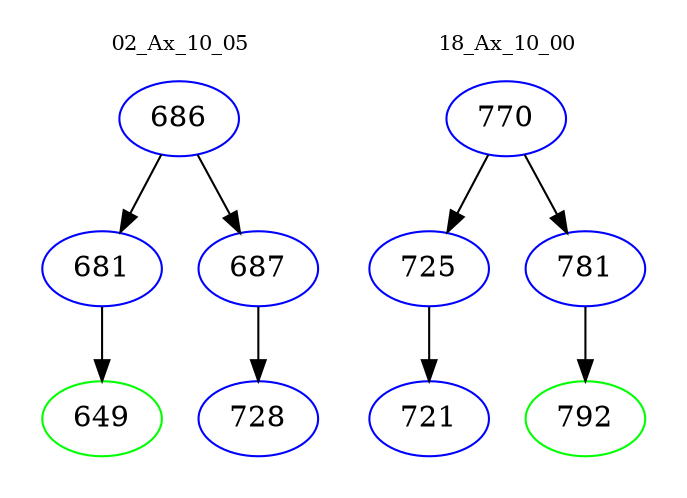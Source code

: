 digraph{
subgraph cluster_0 {
color = white
label = "02_Ax_10_05";
fontsize=10;
T0_686 [label="686", color="blue"]
T0_686 -> T0_681 [color="black"]
T0_681 [label="681", color="blue"]
T0_681 -> T0_649 [color="black"]
T0_649 [label="649", color="green"]
T0_686 -> T0_687 [color="black"]
T0_687 [label="687", color="blue"]
T0_687 -> T0_728 [color="black"]
T0_728 [label="728", color="blue"]
}
subgraph cluster_1 {
color = white
label = "18_Ax_10_00";
fontsize=10;
T1_770 [label="770", color="blue"]
T1_770 -> T1_725 [color="black"]
T1_725 [label="725", color="blue"]
T1_725 -> T1_721 [color="black"]
T1_721 [label="721", color="blue"]
T1_770 -> T1_781 [color="black"]
T1_781 [label="781", color="blue"]
T1_781 -> T1_792 [color="black"]
T1_792 [label="792", color="green"]
}
}
